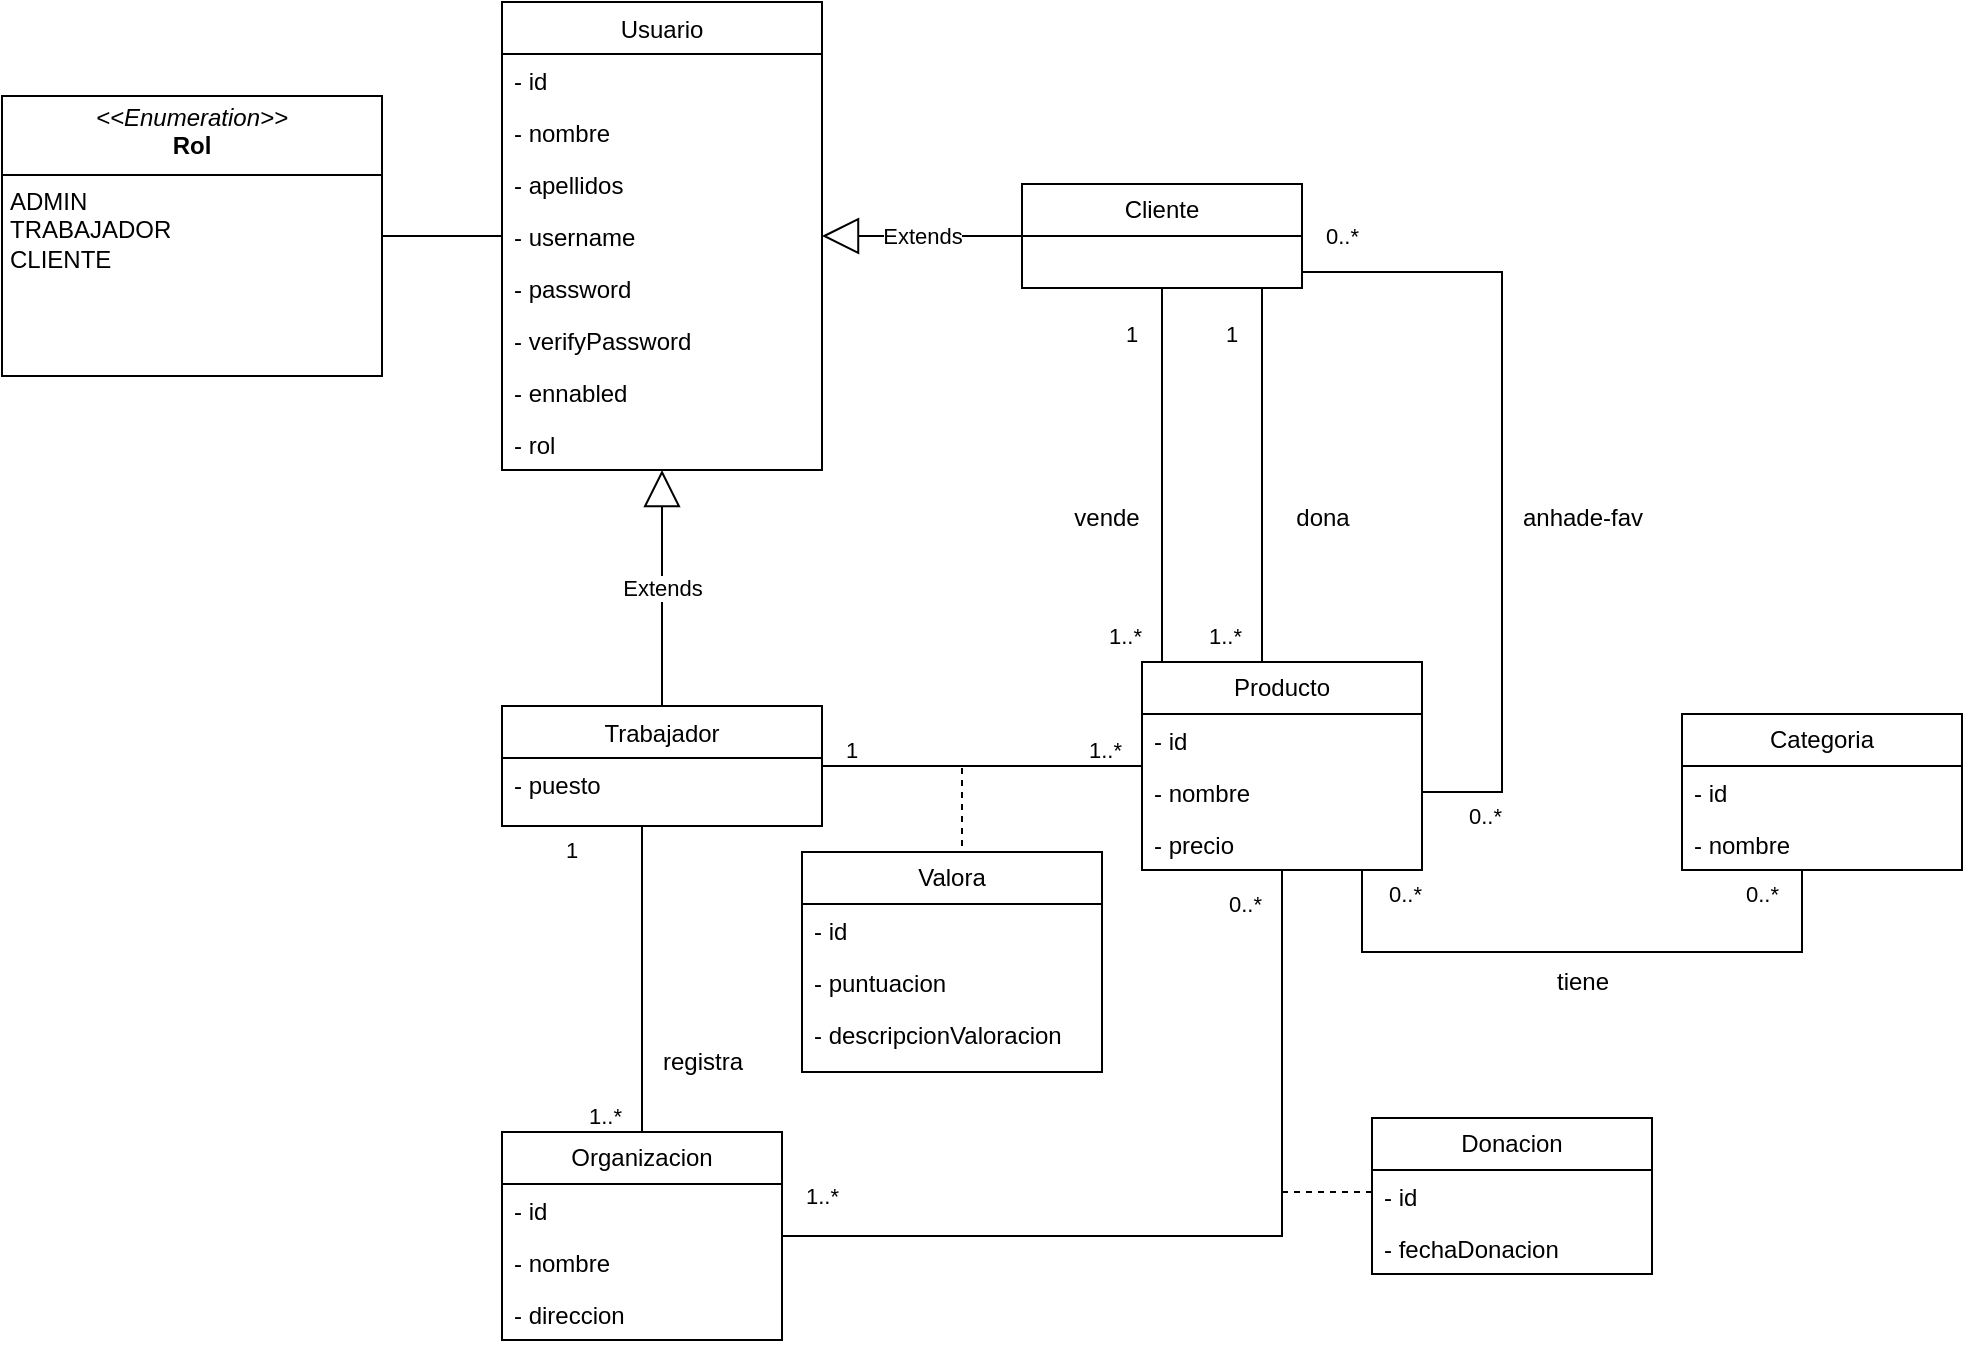 <mxfile version="26.0.14">
  <diagram id="C5RBs43oDa-KdzZeNtuy" name="Page-1">
    <mxGraphModel dx="2074" dy="796" grid="1" gridSize="10" guides="1" tooltips="1" connect="1" arrows="1" fold="1" page="0" pageScale="1" pageWidth="827" pageHeight="1169" math="0" shadow="0">
      <root>
        <mxCell id="WIyWlLk6GJQsqaUBKTNV-0" />
        <mxCell id="WIyWlLk6GJQsqaUBKTNV-1" parent="WIyWlLk6GJQsqaUBKTNV-0" />
        <mxCell id="zkfFHV4jXpPFQw0GAbJ--0" value="Usuario" style="swimlane;fontStyle=0;align=center;verticalAlign=top;childLayout=stackLayout;horizontal=1;startSize=26;horizontalStack=0;resizeParent=1;resizeLast=0;collapsible=1;marginBottom=0;rounded=0;shadow=0;strokeWidth=1;" parent="WIyWlLk6GJQsqaUBKTNV-1" vertex="1">
          <mxGeometry x="220" y="55" width="160" height="234" as="geometry">
            <mxRectangle x="230" y="140" width="160" height="26" as="alternateBounds" />
          </mxGeometry>
        </mxCell>
        <mxCell id="zkfFHV4jXpPFQw0GAbJ--1" value="- id" style="text;align=left;verticalAlign=top;spacingLeft=4;spacingRight=4;overflow=hidden;rotatable=0;points=[[0,0.5],[1,0.5]];portConstraint=eastwest;" parent="zkfFHV4jXpPFQw0GAbJ--0" vertex="1">
          <mxGeometry y="26" width="160" height="26" as="geometry" />
        </mxCell>
        <mxCell id="Y8e6UUebGiFFoFMLoVHy-8" value="- nombre" style="text;strokeColor=none;fillColor=none;align=left;verticalAlign=top;spacingLeft=4;spacingRight=4;overflow=hidden;rotatable=0;points=[[0,0.5],[1,0.5]];portConstraint=eastwest;whiteSpace=wrap;html=1;" parent="zkfFHV4jXpPFQw0GAbJ--0" vertex="1">
          <mxGeometry y="52" width="160" height="26" as="geometry" />
        </mxCell>
        <mxCell id="Y8e6UUebGiFFoFMLoVHy-9" value="- apellidos" style="text;strokeColor=none;fillColor=none;align=left;verticalAlign=top;spacingLeft=4;spacingRight=4;overflow=hidden;rotatable=0;points=[[0,0.5],[1,0.5]];portConstraint=eastwest;whiteSpace=wrap;html=1;" parent="zkfFHV4jXpPFQw0GAbJ--0" vertex="1">
          <mxGeometry y="78" width="160" height="26" as="geometry" />
        </mxCell>
        <mxCell id="zkfFHV4jXpPFQw0GAbJ--2" value="- username" style="text;align=left;verticalAlign=top;spacingLeft=4;spacingRight=4;overflow=hidden;rotatable=0;points=[[0,0.5],[1,0.5]];portConstraint=eastwest;rounded=0;shadow=0;html=0;" parent="zkfFHV4jXpPFQw0GAbJ--0" vertex="1">
          <mxGeometry y="104" width="160" height="26" as="geometry" />
        </mxCell>
        <mxCell id="zkfFHV4jXpPFQw0GAbJ--3" value="- password" style="text;align=left;verticalAlign=top;spacingLeft=4;spacingRight=4;overflow=hidden;rotatable=0;points=[[0,0.5],[1,0.5]];portConstraint=eastwest;rounded=0;shadow=0;html=0;" parent="zkfFHV4jXpPFQw0GAbJ--0" vertex="1">
          <mxGeometry y="130" width="160" height="26" as="geometry" />
        </mxCell>
        <mxCell id="R_1o_fO4AISCo-Te8S6k-2" value="- verifyPassword" style="text;align=left;verticalAlign=top;spacingLeft=4;spacingRight=4;overflow=hidden;rotatable=0;points=[[0,0.5],[1,0.5]];portConstraint=eastwest;rounded=0;shadow=0;html=0;" parent="zkfFHV4jXpPFQw0GAbJ--0" vertex="1">
          <mxGeometry y="156" width="160" height="26" as="geometry" />
        </mxCell>
        <mxCell id="R_1o_fO4AISCo-Te8S6k-4" value="- ennabled" style="text;strokeColor=none;fillColor=none;align=left;verticalAlign=top;spacingLeft=4;spacingRight=4;overflow=hidden;rotatable=0;points=[[0,0.5],[1,0.5]];portConstraint=eastwest;whiteSpace=wrap;html=1;" parent="zkfFHV4jXpPFQw0GAbJ--0" vertex="1">
          <mxGeometry y="182" width="160" height="26" as="geometry" />
        </mxCell>
        <mxCell id="Y8e6UUebGiFFoFMLoVHy-2" value="- rol" style="text;strokeColor=none;fillColor=none;align=left;verticalAlign=top;spacingLeft=4;spacingRight=4;overflow=hidden;rotatable=0;points=[[0,0.5],[1,0.5]];portConstraint=eastwest;whiteSpace=wrap;html=1;" parent="zkfFHV4jXpPFQw0GAbJ--0" vertex="1">
          <mxGeometry y="208" width="160" height="26" as="geometry" />
        </mxCell>
        <mxCell id="zkfFHV4jXpPFQw0GAbJ--17" value="Trabajador" style="swimlane;fontStyle=0;align=center;verticalAlign=top;childLayout=stackLayout;horizontal=1;startSize=26;horizontalStack=0;resizeParent=1;resizeLast=0;collapsible=1;marginBottom=0;rounded=0;shadow=0;strokeWidth=1;" parent="WIyWlLk6GJQsqaUBKTNV-1" vertex="1">
          <mxGeometry x="220" y="407" width="160" height="60" as="geometry">
            <mxRectangle x="550" y="140" width="160" height="26" as="alternateBounds" />
          </mxGeometry>
        </mxCell>
        <mxCell id="zkfFHV4jXpPFQw0GAbJ--21" value="- puesto" style="text;align=left;verticalAlign=top;spacingLeft=4;spacingRight=4;overflow=hidden;rotatable=0;points=[[0,0.5],[1,0.5]];portConstraint=eastwest;rounded=0;shadow=0;html=0;" parent="zkfFHV4jXpPFQw0GAbJ--17" vertex="1">
          <mxGeometry y="26" width="160" height="26" as="geometry" />
        </mxCell>
        <mxCell id="R_1o_fO4AISCo-Te8S6k-12" value="Cliente" style="swimlane;fontStyle=0;childLayout=stackLayout;horizontal=1;startSize=26;fillColor=none;horizontalStack=0;resizeParent=1;resizeParentMax=0;resizeLast=0;collapsible=1;marginBottom=0;whiteSpace=wrap;html=1;" parent="WIyWlLk6GJQsqaUBKTNV-1" vertex="1">
          <mxGeometry x="480" y="146" width="140" height="52" as="geometry" />
        </mxCell>
        <mxCell id="R_1o_fO4AISCo-Te8S6k-19" value="Producto" style="swimlane;fontStyle=0;childLayout=stackLayout;horizontal=1;startSize=26;fillColor=none;horizontalStack=0;resizeParent=1;resizeParentMax=0;resizeLast=0;collapsible=1;marginBottom=0;whiteSpace=wrap;html=1;" parent="WIyWlLk6GJQsqaUBKTNV-1" vertex="1">
          <mxGeometry x="540" y="385" width="140" height="104" as="geometry" />
        </mxCell>
        <mxCell id="R_1o_fO4AISCo-Te8S6k-20" value="- id" style="text;strokeColor=none;fillColor=none;align=left;verticalAlign=top;spacingLeft=4;spacingRight=4;overflow=hidden;rotatable=0;points=[[0,0.5],[1,0.5]];portConstraint=eastwest;whiteSpace=wrap;html=1;" parent="R_1o_fO4AISCo-Te8S6k-19" vertex="1">
          <mxGeometry y="26" width="140" height="26" as="geometry" />
        </mxCell>
        <mxCell id="R_1o_fO4AISCo-Te8S6k-21" value="- nombre" style="text;strokeColor=none;fillColor=none;align=left;verticalAlign=top;spacingLeft=4;spacingRight=4;overflow=hidden;rotatable=0;points=[[0,0.5],[1,0.5]];portConstraint=eastwest;whiteSpace=wrap;html=1;" parent="R_1o_fO4AISCo-Te8S6k-19" vertex="1">
          <mxGeometry y="52" width="140" height="26" as="geometry" />
        </mxCell>
        <mxCell id="R_1o_fO4AISCo-Te8S6k-24" value="- precio" style="text;strokeColor=none;fillColor=none;align=left;verticalAlign=top;spacingLeft=4;spacingRight=4;overflow=hidden;rotatable=0;points=[[0,0.5],[1,0.5]];portConstraint=eastwest;whiteSpace=wrap;html=1;" parent="R_1o_fO4AISCo-Te8S6k-19" vertex="1">
          <mxGeometry y="78" width="140" height="26" as="geometry" />
        </mxCell>
        <mxCell id="R_1o_fO4AISCo-Te8S6k-28" value="" style="endArrow=none;html=1;edgeStyle=orthogonalEdgeStyle;rounded=0;" parent="WIyWlLk6GJQsqaUBKTNV-1" source="zkfFHV4jXpPFQw0GAbJ--17" target="R_1o_fO4AISCo-Te8S6k-19" edge="1">
          <mxGeometry relative="1" as="geometry">
            <mxPoint x="380" y="460" as="sourcePoint" />
            <mxPoint x="540" y="460" as="targetPoint" />
          </mxGeometry>
        </mxCell>
        <mxCell id="R_1o_fO4AISCo-Te8S6k-29" value="1" style="edgeLabel;resizable=0;html=1;align=left;verticalAlign=bottom;" parent="R_1o_fO4AISCo-Te8S6k-28" connectable="0" vertex="1">
          <mxGeometry x="-1" relative="1" as="geometry">
            <mxPoint x="10" as="offset" />
          </mxGeometry>
        </mxCell>
        <mxCell id="R_1o_fO4AISCo-Te8S6k-30" value="1..*" style="edgeLabel;resizable=0;html=1;align=right;verticalAlign=bottom;" parent="R_1o_fO4AISCo-Te8S6k-28" connectable="0" vertex="1">
          <mxGeometry x="1" relative="1" as="geometry">
            <mxPoint x="-10" as="offset" />
          </mxGeometry>
        </mxCell>
        <mxCell id="R_1o_fO4AISCo-Te8S6k-32" value="" style="endArrow=none;html=1;edgeStyle=orthogonalEdgeStyle;rounded=0;" parent="WIyWlLk6GJQsqaUBKTNV-1" source="R_1o_fO4AISCo-Te8S6k-12" target="R_1o_fO4AISCo-Te8S6k-19" edge="1">
          <mxGeometry relative="1" as="geometry">
            <mxPoint x="330" y="380" as="sourcePoint" />
            <mxPoint x="490" y="380" as="targetPoint" />
            <Array as="points">
              <mxPoint x="550" y="330" />
              <mxPoint x="550" y="330" />
            </Array>
          </mxGeometry>
        </mxCell>
        <mxCell id="R_1o_fO4AISCo-Te8S6k-33" value="1" style="edgeLabel;resizable=0;html=1;align=left;verticalAlign=bottom;" parent="R_1o_fO4AISCo-Te8S6k-32" connectable="0" vertex="1">
          <mxGeometry x="-1" relative="1" as="geometry">
            <mxPoint x="-20" y="31" as="offset" />
          </mxGeometry>
        </mxCell>
        <mxCell id="R_1o_fO4AISCo-Te8S6k-34" value="1..*" style="edgeLabel;resizable=0;html=1;align=right;verticalAlign=bottom;" parent="R_1o_fO4AISCo-Te8S6k-32" connectable="0" vertex="1">
          <mxGeometry x="1" relative="1" as="geometry">
            <mxPoint x="-10" y="-5" as="offset" />
          </mxGeometry>
        </mxCell>
        <mxCell id="R_1o_fO4AISCo-Te8S6k-35" value="vende" style="text;html=1;align=center;verticalAlign=middle;resizable=0;points=[];autosize=1;strokeColor=none;fillColor=none;rotation=0;" parent="WIyWlLk6GJQsqaUBKTNV-1" vertex="1">
          <mxGeometry x="492" y="298" width="60" height="30" as="geometry" />
        </mxCell>
        <mxCell id="R_1o_fO4AISCo-Te8S6k-36" value="" style="endArrow=none;html=1;edgeStyle=orthogonalEdgeStyle;rounded=0;" parent="WIyWlLk6GJQsqaUBKTNV-1" source="R_1o_fO4AISCo-Te8S6k-12" target="R_1o_fO4AISCo-Te8S6k-19" edge="1">
          <mxGeometry relative="1" as="geometry">
            <mxPoint x="330" y="380" as="sourcePoint" />
            <mxPoint x="490" y="380" as="targetPoint" />
            <Array as="points">
              <mxPoint x="720" y="190" />
              <mxPoint x="720" y="450" />
            </Array>
          </mxGeometry>
        </mxCell>
        <mxCell id="R_1o_fO4AISCo-Te8S6k-37" value="0..*" style="edgeLabel;resizable=0;html=1;align=left;verticalAlign=bottom;" parent="R_1o_fO4AISCo-Te8S6k-36" connectable="0" vertex="1">
          <mxGeometry x="-1" relative="1" as="geometry">
            <mxPoint x="10" y="-10" as="offset" />
          </mxGeometry>
        </mxCell>
        <mxCell id="R_1o_fO4AISCo-Te8S6k-38" value="0..*" style="edgeLabel;resizable=0;html=1;align=right;verticalAlign=bottom;" parent="R_1o_fO4AISCo-Te8S6k-36" connectable="0" vertex="1">
          <mxGeometry x="1" relative="1" as="geometry">
            <mxPoint x="40" y="20" as="offset" />
          </mxGeometry>
        </mxCell>
        <mxCell id="R_1o_fO4AISCo-Te8S6k-39" value="anhade-fav" style="text;html=1;align=center;verticalAlign=middle;resizable=0;points=[];autosize=1;strokeColor=none;fillColor=none;rotation=0;" parent="WIyWlLk6GJQsqaUBKTNV-1" vertex="1">
          <mxGeometry x="720" y="298" width="80" height="30" as="geometry" />
        </mxCell>
        <mxCell id="R_1o_fO4AISCo-Te8S6k-41" value="Organizacion" style="swimlane;fontStyle=0;childLayout=stackLayout;horizontal=1;startSize=26;fillColor=none;horizontalStack=0;resizeParent=1;resizeParentMax=0;resizeLast=0;collapsible=1;marginBottom=0;whiteSpace=wrap;html=1;" parent="WIyWlLk6GJQsqaUBKTNV-1" vertex="1">
          <mxGeometry x="220" y="620" width="140" height="104" as="geometry" />
        </mxCell>
        <mxCell id="R_1o_fO4AISCo-Te8S6k-42" value="- id" style="text;strokeColor=none;fillColor=none;align=left;verticalAlign=top;spacingLeft=4;spacingRight=4;overflow=hidden;rotatable=0;points=[[0,0.5],[1,0.5]];portConstraint=eastwest;whiteSpace=wrap;html=1;" parent="R_1o_fO4AISCo-Te8S6k-41" vertex="1">
          <mxGeometry y="26" width="140" height="26" as="geometry" />
        </mxCell>
        <mxCell id="R_1o_fO4AISCo-Te8S6k-43" value="- nombre" style="text;strokeColor=none;fillColor=none;align=left;verticalAlign=top;spacingLeft=4;spacingRight=4;overflow=hidden;rotatable=0;points=[[0,0.5],[1,0.5]];portConstraint=eastwest;whiteSpace=wrap;html=1;" parent="R_1o_fO4AISCo-Te8S6k-41" vertex="1">
          <mxGeometry y="52" width="140" height="26" as="geometry" />
        </mxCell>
        <mxCell id="R_1o_fO4AISCo-Te8S6k-44" value="- direccion" style="text;strokeColor=none;fillColor=none;align=left;verticalAlign=top;spacingLeft=4;spacingRight=4;overflow=hidden;rotatable=0;points=[[0,0.5],[1,0.5]];portConstraint=eastwest;whiteSpace=wrap;html=1;" parent="R_1o_fO4AISCo-Te8S6k-41" vertex="1">
          <mxGeometry y="78" width="140" height="26" as="geometry" />
        </mxCell>
        <mxCell id="R_1o_fO4AISCo-Te8S6k-45" value="" style="endArrow=none;html=1;edgeStyle=orthogonalEdgeStyle;rounded=0;" parent="WIyWlLk6GJQsqaUBKTNV-1" source="zkfFHV4jXpPFQw0GAbJ--17" target="R_1o_fO4AISCo-Te8S6k-41" edge="1">
          <mxGeometry relative="1" as="geometry">
            <mxPoint x="330" y="480" as="sourcePoint" />
            <mxPoint x="490" y="480" as="targetPoint" />
            <Array as="points">
              <mxPoint x="290" y="550" />
              <mxPoint x="290" y="550" />
            </Array>
          </mxGeometry>
        </mxCell>
        <mxCell id="R_1o_fO4AISCo-Te8S6k-46" value="1" style="edgeLabel;resizable=0;html=1;align=left;verticalAlign=bottom;" parent="R_1o_fO4AISCo-Te8S6k-45" connectable="0" vertex="1">
          <mxGeometry x="-1" relative="1" as="geometry">
            <mxPoint x="-40" y="20" as="offset" />
          </mxGeometry>
        </mxCell>
        <mxCell id="R_1o_fO4AISCo-Te8S6k-47" value="1..*" style="edgeLabel;resizable=0;html=1;align=right;verticalAlign=bottom;" parent="R_1o_fO4AISCo-Te8S6k-45" connectable="0" vertex="1">
          <mxGeometry x="1" relative="1" as="geometry">
            <mxPoint x="-10" as="offset" />
          </mxGeometry>
        </mxCell>
        <mxCell id="R_1o_fO4AISCo-Te8S6k-48" value="registra" style="text;html=1;align=center;verticalAlign=middle;resizable=0;points=[];autosize=1;strokeColor=none;fillColor=none;rotation=0;" parent="WIyWlLk6GJQsqaUBKTNV-1" vertex="1">
          <mxGeometry x="290" y="570" width="60" height="30" as="geometry" />
        </mxCell>
        <mxCell id="R_1o_fO4AISCo-Te8S6k-49" value="" style="endArrow=none;html=1;edgeStyle=orthogonalEdgeStyle;rounded=0;" parent="WIyWlLk6GJQsqaUBKTNV-1" source="R_1o_fO4AISCo-Te8S6k-12" target="R_1o_fO4AISCo-Te8S6k-19" edge="1">
          <mxGeometry relative="1" as="geometry">
            <mxPoint x="650" y="229" as="sourcePoint" />
            <mxPoint x="650" y="385" as="targetPoint" />
            <Array as="points">
              <mxPoint x="600" y="270" />
              <mxPoint x="600" y="270" />
            </Array>
          </mxGeometry>
        </mxCell>
        <mxCell id="R_1o_fO4AISCo-Te8S6k-50" value="1" style="edgeLabel;resizable=0;html=1;align=left;verticalAlign=bottom;" parent="R_1o_fO4AISCo-Te8S6k-49" connectable="0" vertex="1">
          <mxGeometry x="-1" relative="1" as="geometry">
            <mxPoint x="-20" y="31" as="offset" />
          </mxGeometry>
        </mxCell>
        <mxCell id="R_1o_fO4AISCo-Te8S6k-51" value="1..*" style="edgeLabel;resizable=0;html=1;align=right;verticalAlign=bottom;" parent="R_1o_fO4AISCo-Te8S6k-49" connectable="0" vertex="1">
          <mxGeometry x="1" relative="1" as="geometry">
            <mxPoint x="-10" y="-5" as="offset" />
          </mxGeometry>
        </mxCell>
        <mxCell id="R_1o_fO4AISCo-Te8S6k-52" value="dona" style="text;html=1;align=center;verticalAlign=middle;resizable=0;points=[];autosize=1;strokeColor=none;fillColor=none;rotation=0;" parent="WIyWlLk6GJQsqaUBKTNV-1" vertex="1">
          <mxGeometry x="605" y="298" width="50" height="30" as="geometry" />
        </mxCell>
        <mxCell id="R_1o_fO4AISCo-Te8S6k-53" value="" style="endArrow=none;html=1;edgeStyle=orthogonalEdgeStyle;rounded=0;" parent="WIyWlLk6GJQsqaUBKTNV-1" source="R_1o_fO4AISCo-Te8S6k-41" target="R_1o_fO4AISCo-Te8S6k-19" edge="1">
          <mxGeometry relative="1" as="geometry">
            <mxPoint x="440" y="640" as="sourcePoint" />
            <mxPoint x="600" y="640" as="targetPoint" />
          </mxGeometry>
        </mxCell>
        <mxCell id="R_1o_fO4AISCo-Te8S6k-54" value="1..*" style="edgeLabel;resizable=0;html=1;align=left;verticalAlign=bottom;" parent="R_1o_fO4AISCo-Te8S6k-53" connectable="0" vertex="1">
          <mxGeometry x="-1" relative="1" as="geometry">
            <mxPoint x="10" y="-12" as="offset" />
          </mxGeometry>
        </mxCell>
        <mxCell id="R_1o_fO4AISCo-Te8S6k-55" value="0..*" style="edgeLabel;resizable=0;html=1;align=right;verticalAlign=bottom;" parent="R_1o_fO4AISCo-Te8S6k-53" connectable="0" vertex="1">
          <mxGeometry x="1" relative="1" as="geometry">
            <mxPoint x="-10" y="25" as="offset" />
          </mxGeometry>
        </mxCell>
        <mxCell id="R_1o_fO4AISCo-Te8S6k-56" value="" style="endArrow=none;dashed=1;html=1;rounded=0;edgeStyle=elbowEdgeStyle;elbow=vertical;" parent="WIyWlLk6GJQsqaUBKTNV-1" target="R_1o_fO4AISCo-Te8S6k-57" edge="1">
          <mxGeometry width="50" height="50" relative="1" as="geometry">
            <mxPoint x="610" y="650" as="sourcePoint" />
            <mxPoint x="700" y="650" as="targetPoint" />
          </mxGeometry>
        </mxCell>
        <mxCell id="R_1o_fO4AISCo-Te8S6k-57" value="Donacion" style="swimlane;fontStyle=0;childLayout=stackLayout;horizontal=1;startSize=26;fillColor=none;horizontalStack=0;resizeParent=1;resizeParentMax=0;resizeLast=0;collapsible=1;marginBottom=0;whiteSpace=wrap;html=1;" parent="WIyWlLk6GJQsqaUBKTNV-1" vertex="1">
          <mxGeometry x="655" y="613" width="140" height="78" as="geometry" />
        </mxCell>
        <mxCell id="R_1o_fO4AISCo-Te8S6k-58" value="- id" style="text;strokeColor=none;fillColor=none;align=left;verticalAlign=top;spacingLeft=4;spacingRight=4;overflow=hidden;rotatable=0;points=[[0,0.5],[1,0.5]];portConstraint=eastwest;whiteSpace=wrap;html=1;" parent="R_1o_fO4AISCo-Te8S6k-57" vertex="1">
          <mxGeometry y="26" width="140" height="26" as="geometry" />
        </mxCell>
        <mxCell id="Y8e6UUebGiFFoFMLoVHy-7" value="- fechaDonacion" style="text;strokeColor=none;fillColor=none;align=left;verticalAlign=top;spacingLeft=4;spacingRight=4;overflow=hidden;rotatable=0;points=[[0,0.5],[1,0.5]];portConstraint=eastwest;whiteSpace=wrap;html=1;" parent="R_1o_fO4AISCo-Te8S6k-57" vertex="1">
          <mxGeometry y="52" width="140" height="26" as="geometry" />
        </mxCell>
        <mxCell id="Y8e6UUebGiFFoFMLoVHy-3" value="Extends" style="endArrow=block;endSize=16;endFill=0;html=1;rounded=0;" parent="WIyWlLk6GJQsqaUBKTNV-1" source="zkfFHV4jXpPFQw0GAbJ--17" target="zkfFHV4jXpPFQw0GAbJ--0" edge="1">
          <mxGeometry x="0.009" width="160" relative="1" as="geometry">
            <mxPoint x="350" y="440" as="sourcePoint" />
            <mxPoint x="400" y="330" as="targetPoint" />
            <mxPoint as="offset" />
          </mxGeometry>
        </mxCell>
        <mxCell id="Y8e6UUebGiFFoFMLoVHy-4" value="Extends" style="endArrow=block;endSize=16;endFill=0;html=1;rounded=0;" parent="WIyWlLk6GJQsqaUBKTNV-1" source="R_1o_fO4AISCo-Te8S6k-12" target="zkfFHV4jXpPFQw0GAbJ--0" edge="1">
          <mxGeometry width="160" relative="1" as="geometry">
            <mxPoint x="469.5" y="270" as="sourcePoint" />
            <mxPoint x="469.5" y="180" as="targetPoint" />
          </mxGeometry>
        </mxCell>
        <mxCell id="Y8e6UUebGiFFoFMLoVHy-5" value="&lt;p style=&quot;margin:0px;margin-top:4px;text-align:center;&quot;&gt;&lt;i&gt;&amp;lt;&amp;lt;Enumeration&amp;gt;&amp;gt;&lt;/i&gt;&lt;br&gt;&lt;b&gt;Rol&lt;/b&gt;&lt;/p&gt;&lt;hr size=&quot;1&quot; style=&quot;border-style:solid;&quot;&gt;&lt;p style=&quot;margin:0px;margin-left:4px;&quot;&gt;ADMIN&lt;/p&gt;&lt;p style=&quot;margin:0px;margin-left:4px;&quot;&gt;TRABAJADOR&lt;/p&gt;&lt;p style=&quot;margin:0px;margin-left:4px;&quot;&gt;CLIENTE&lt;/p&gt;" style="verticalAlign=top;align=left;overflow=fill;html=1;whiteSpace=wrap;" parent="WIyWlLk6GJQsqaUBKTNV-1" vertex="1">
          <mxGeometry x="-30" y="102" width="190" height="140" as="geometry" />
        </mxCell>
        <mxCell id="Y8e6UUebGiFFoFMLoVHy-6" value="" style="endArrow=none;html=1;rounded=0;" parent="WIyWlLk6GJQsqaUBKTNV-1" source="Y8e6UUebGiFFoFMLoVHy-5" target="zkfFHV4jXpPFQw0GAbJ--0" edge="1">
          <mxGeometry width="50" height="50" relative="1" as="geometry">
            <mxPoint x="400" y="270" as="sourcePoint" />
            <mxPoint x="450" y="220" as="targetPoint" />
          </mxGeometry>
        </mxCell>
        <mxCell id="UogAGOAm-5sh4XLxVQAS-0" value="Categoria" style="swimlane;fontStyle=0;childLayout=stackLayout;horizontal=1;startSize=26;fillColor=none;horizontalStack=0;resizeParent=1;resizeParentMax=0;resizeLast=0;collapsible=1;marginBottom=0;whiteSpace=wrap;html=1;" vertex="1" parent="WIyWlLk6GJQsqaUBKTNV-1">
          <mxGeometry x="810" y="411" width="140" height="78" as="geometry" />
        </mxCell>
        <mxCell id="UogAGOAm-5sh4XLxVQAS-1" value="- id" style="text;strokeColor=none;fillColor=none;align=left;verticalAlign=top;spacingLeft=4;spacingRight=4;overflow=hidden;rotatable=0;points=[[0,0.5],[1,0.5]];portConstraint=eastwest;whiteSpace=wrap;html=1;" vertex="1" parent="UogAGOAm-5sh4XLxVQAS-0">
          <mxGeometry y="26" width="140" height="26" as="geometry" />
        </mxCell>
        <mxCell id="UogAGOAm-5sh4XLxVQAS-2" value="- nombre" style="text;strokeColor=none;fillColor=none;align=left;verticalAlign=top;spacingLeft=4;spacingRight=4;overflow=hidden;rotatable=0;points=[[0,0.5],[1,0.5]];portConstraint=eastwest;whiteSpace=wrap;html=1;" vertex="1" parent="UogAGOAm-5sh4XLxVQAS-0">
          <mxGeometry y="52" width="140" height="26" as="geometry" />
        </mxCell>
        <mxCell id="UogAGOAm-5sh4XLxVQAS-7" value="" style="endArrow=none;html=1;edgeStyle=orthogonalEdgeStyle;rounded=0;" edge="1" parent="WIyWlLk6GJQsqaUBKTNV-1">
          <mxGeometry relative="1" as="geometry">
            <mxPoint x="870" y="489" as="sourcePoint" />
            <mxPoint x="650" y="489" as="targetPoint" />
            <Array as="points">
              <mxPoint x="870" y="530" />
              <mxPoint x="650" y="530" />
            </Array>
          </mxGeometry>
        </mxCell>
        <mxCell id="UogAGOAm-5sh4XLxVQAS-8" value="0..*" style="edgeLabel;resizable=0;html=1;align=left;verticalAlign=bottom;" connectable="0" vertex="1" parent="UogAGOAm-5sh4XLxVQAS-7">
          <mxGeometry x="-1" relative="1" as="geometry">
            <mxPoint x="-30" y="20" as="offset" />
          </mxGeometry>
        </mxCell>
        <mxCell id="UogAGOAm-5sh4XLxVQAS-9" value="0..*" style="edgeLabel;resizable=0;html=1;align=right;verticalAlign=bottom;" connectable="0" vertex="1" parent="UogAGOAm-5sh4XLxVQAS-7">
          <mxGeometry x="1" relative="1" as="geometry">
            <mxPoint x="30" y="20" as="offset" />
          </mxGeometry>
        </mxCell>
        <mxCell id="UogAGOAm-5sh4XLxVQAS-10" value="tiene" style="text;html=1;align=center;verticalAlign=middle;resizable=0;points=[];autosize=1;strokeColor=none;fillColor=none;rotation=0;" vertex="1" parent="WIyWlLk6GJQsqaUBKTNV-1">
          <mxGeometry x="735" y="530" width="50" height="30" as="geometry" />
        </mxCell>
        <mxCell id="UogAGOAm-5sh4XLxVQAS-11" value="" style="endArrow=none;dashed=1;html=1;rounded=0;edgeStyle=elbowEdgeStyle;elbow=vertical;" edge="1" parent="WIyWlLk6GJQsqaUBKTNV-1">
          <mxGeometry width="50" height="50" relative="1" as="geometry">
            <mxPoint x="450" y="477" as="sourcePoint" />
            <mxPoint x="450" y="437" as="targetPoint" />
            <Array as="points" />
          </mxGeometry>
        </mxCell>
        <mxCell id="UogAGOAm-5sh4XLxVQAS-12" value="Valora" style="swimlane;fontStyle=0;childLayout=stackLayout;horizontal=1;startSize=26;fillColor=none;horizontalStack=0;resizeParent=1;resizeParentMax=0;resizeLast=0;collapsible=1;marginBottom=0;whiteSpace=wrap;html=1;" vertex="1" parent="WIyWlLk6GJQsqaUBKTNV-1">
          <mxGeometry x="370" y="480" width="150" height="110" as="geometry" />
        </mxCell>
        <mxCell id="UogAGOAm-5sh4XLxVQAS-13" value="- id" style="text;strokeColor=none;fillColor=none;align=left;verticalAlign=top;spacingLeft=4;spacingRight=4;overflow=hidden;rotatable=0;points=[[0,0.5],[1,0.5]];portConstraint=eastwest;whiteSpace=wrap;html=1;" vertex="1" parent="UogAGOAm-5sh4XLxVQAS-12">
          <mxGeometry y="26" width="150" height="26" as="geometry" />
        </mxCell>
        <mxCell id="UogAGOAm-5sh4XLxVQAS-14" value="- puntuacion" style="text;strokeColor=none;fillColor=none;align=left;verticalAlign=top;spacingLeft=4;spacingRight=4;overflow=hidden;rotatable=0;points=[[0,0.5],[1,0.5]];portConstraint=eastwest;whiteSpace=wrap;html=1;" vertex="1" parent="UogAGOAm-5sh4XLxVQAS-12">
          <mxGeometry y="52" width="150" height="26" as="geometry" />
        </mxCell>
        <mxCell id="UogAGOAm-5sh4XLxVQAS-16" value="- descripcionValoracion" style="text;strokeColor=none;fillColor=none;align=left;verticalAlign=top;spacingLeft=4;spacingRight=4;overflow=hidden;rotatable=0;points=[[0,0.5],[1,0.5]];portConstraint=eastwest;whiteSpace=wrap;html=1;" vertex="1" parent="UogAGOAm-5sh4XLxVQAS-12">
          <mxGeometry y="78" width="150" height="32" as="geometry" />
        </mxCell>
      </root>
    </mxGraphModel>
  </diagram>
</mxfile>

